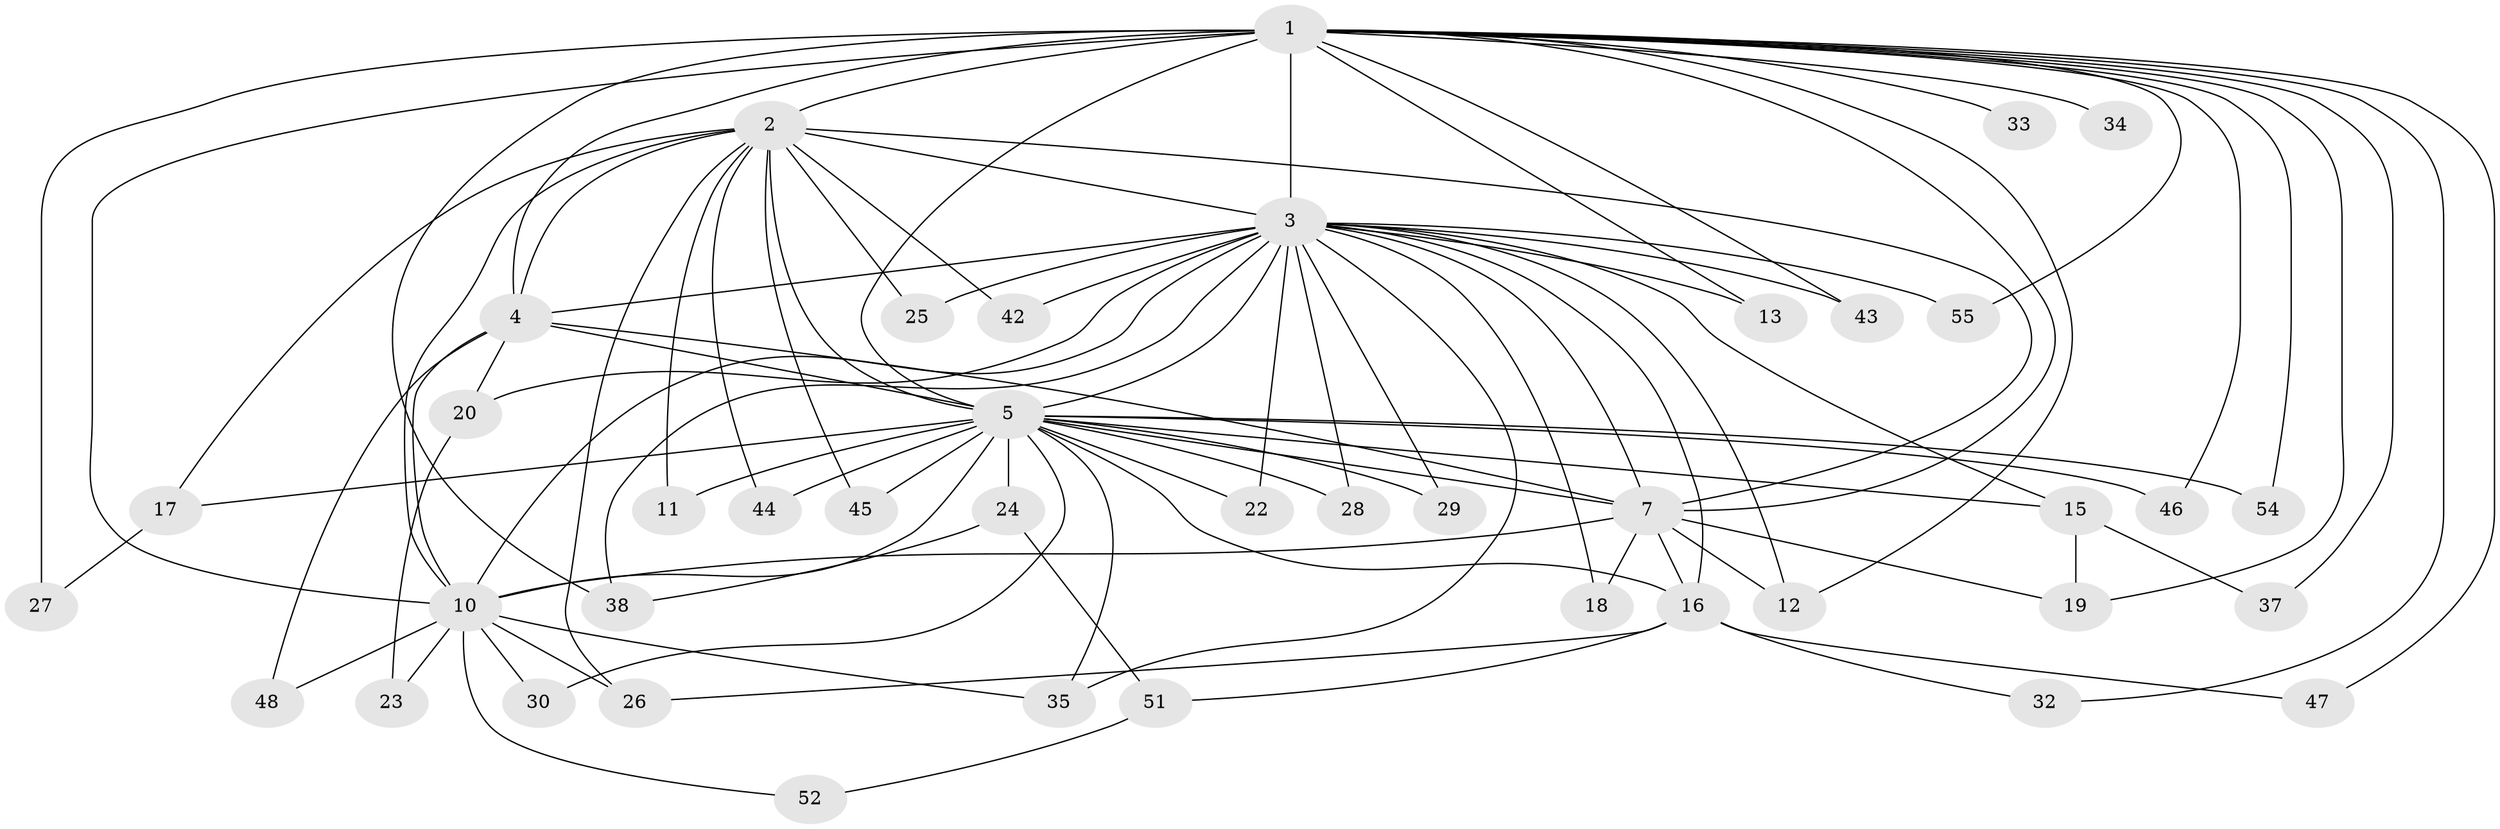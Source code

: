 // Generated by graph-tools (version 1.1) at 2025/51/02/27/25 19:51:52]
// undirected, 42 vertices, 94 edges
graph export_dot {
graph [start="1"]
  node [color=gray90,style=filled];
  1 [super="+9"];
  2 [super="+56"];
  3 [super="+6"];
  4 [super="+57"];
  5 [super="+8"];
  7 [super="+49"];
  10 [super="+50"];
  11;
  12 [super="+14"];
  13;
  15 [super="+21"];
  16 [super="+31"];
  17;
  18;
  19 [super="+36"];
  20;
  22;
  23;
  24;
  25;
  26 [super="+53"];
  27 [super="+40"];
  28;
  29;
  30;
  32;
  33;
  34;
  35 [super="+39"];
  37;
  38 [super="+41"];
  42;
  43;
  44;
  45;
  46;
  47;
  48;
  51;
  52;
  54;
  55;
  1 -- 2 [weight=2];
  1 -- 3 [weight=4];
  1 -- 4 [weight=2];
  1 -- 5 [weight=4];
  1 -- 7 [weight=3];
  1 -- 10 [weight=3];
  1 -- 12;
  1 -- 13;
  1 -- 32;
  1 -- 33 [weight=2];
  1 -- 34 [weight=2];
  1 -- 37;
  1 -- 43;
  1 -- 47;
  1 -- 54;
  1 -- 55;
  1 -- 46;
  1 -- 27 [weight=2];
  1 -- 38;
  1 -- 19;
  2 -- 3 [weight=2];
  2 -- 4;
  2 -- 5 [weight=3];
  2 -- 7;
  2 -- 10;
  2 -- 11;
  2 -- 17;
  2 -- 25;
  2 -- 26;
  2 -- 42;
  2 -- 44;
  2 -- 45;
  3 -- 4 [weight=3];
  3 -- 5 [weight=4];
  3 -- 7 [weight=2];
  3 -- 10 [weight=2];
  3 -- 22;
  3 -- 35;
  3 -- 43;
  3 -- 12;
  3 -- 13;
  3 -- 15;
  3 -- 18;
  3 -- 20;
  3 -- 25;
  3 -- 28;
  3 -- 29;
  3 -- 38;
  3 -- 42;
  3 -- 55;
  3 -- 16;
  4 -- 5 [weight=2];
  4 -- 7;
  4 -- 10;
  4 -- 20;
  4 -- 48;
  5 -- 7 [weight=2];
  5 -- 10 [weight=2];
  5 -- 11;
  5 -- 16;
  5 -- 17;
  5 -- 24 [weight=2];
  5 -- 28;
  5 -- 30;
  5 -- 44;
  5 -- 45;
  5 -- 46;
  5 -- 54;
  5 -- 35;
  5 -- 15 [weight=2];
  5 -- 22;
  5 -- 29;
  7 -- 10;
  7 -- 16;
  7 -- 18;
  7 -- 19;
  7 -- 12;
  10 -- 23;
  10 -- 26;
  10 -- 30;
  10 -- 48;
  10 -- 52;
  10 -- 35;
  15 -- 19;
  15 -- 37;
  16 -- 32;
  16 -- 51;
  16 -- 26;
  16 -- 47;
  17 -- 27;
  20 -- 23;
  24 -- 38;
  24 -- 51;
  51 -- 52;
}
